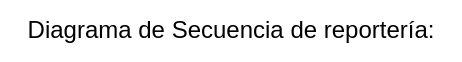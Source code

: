 <mxfile version="21.7.5" type="github">
  <diagram name="Página-1" id="1wtzd-QisGfRLzjBp8vk">
    <mxGraphModel dx="1425" dy="1135" grid="1" gridSize="10" guides="1" tooltips="1" connect="1" arrows="1" fold="1" page="1" pageScale="1" pageWidth="827" pageHeight="1169" math="0" shadow="0">
      <root>
        <mxCell id="0" />
        <mxCell id="1" parent="0" />
        <mxCell id="jge-mMqtFyqHBy0lKX-n-1" value="Diagrama de Secuencia  de reportería: " style="text;html=1;align=center;verticalAlign=middle;resizable=0;points=[];autosize=1;strokeColor=none;fillColor=none;" vertex="1" parent="1">
          <mxGeometry y="8" width="230" height="30" as="geometry" />
        </mxCell>
      </root>
    </mxGraphModel>
  </diagram>
</mxfile>

